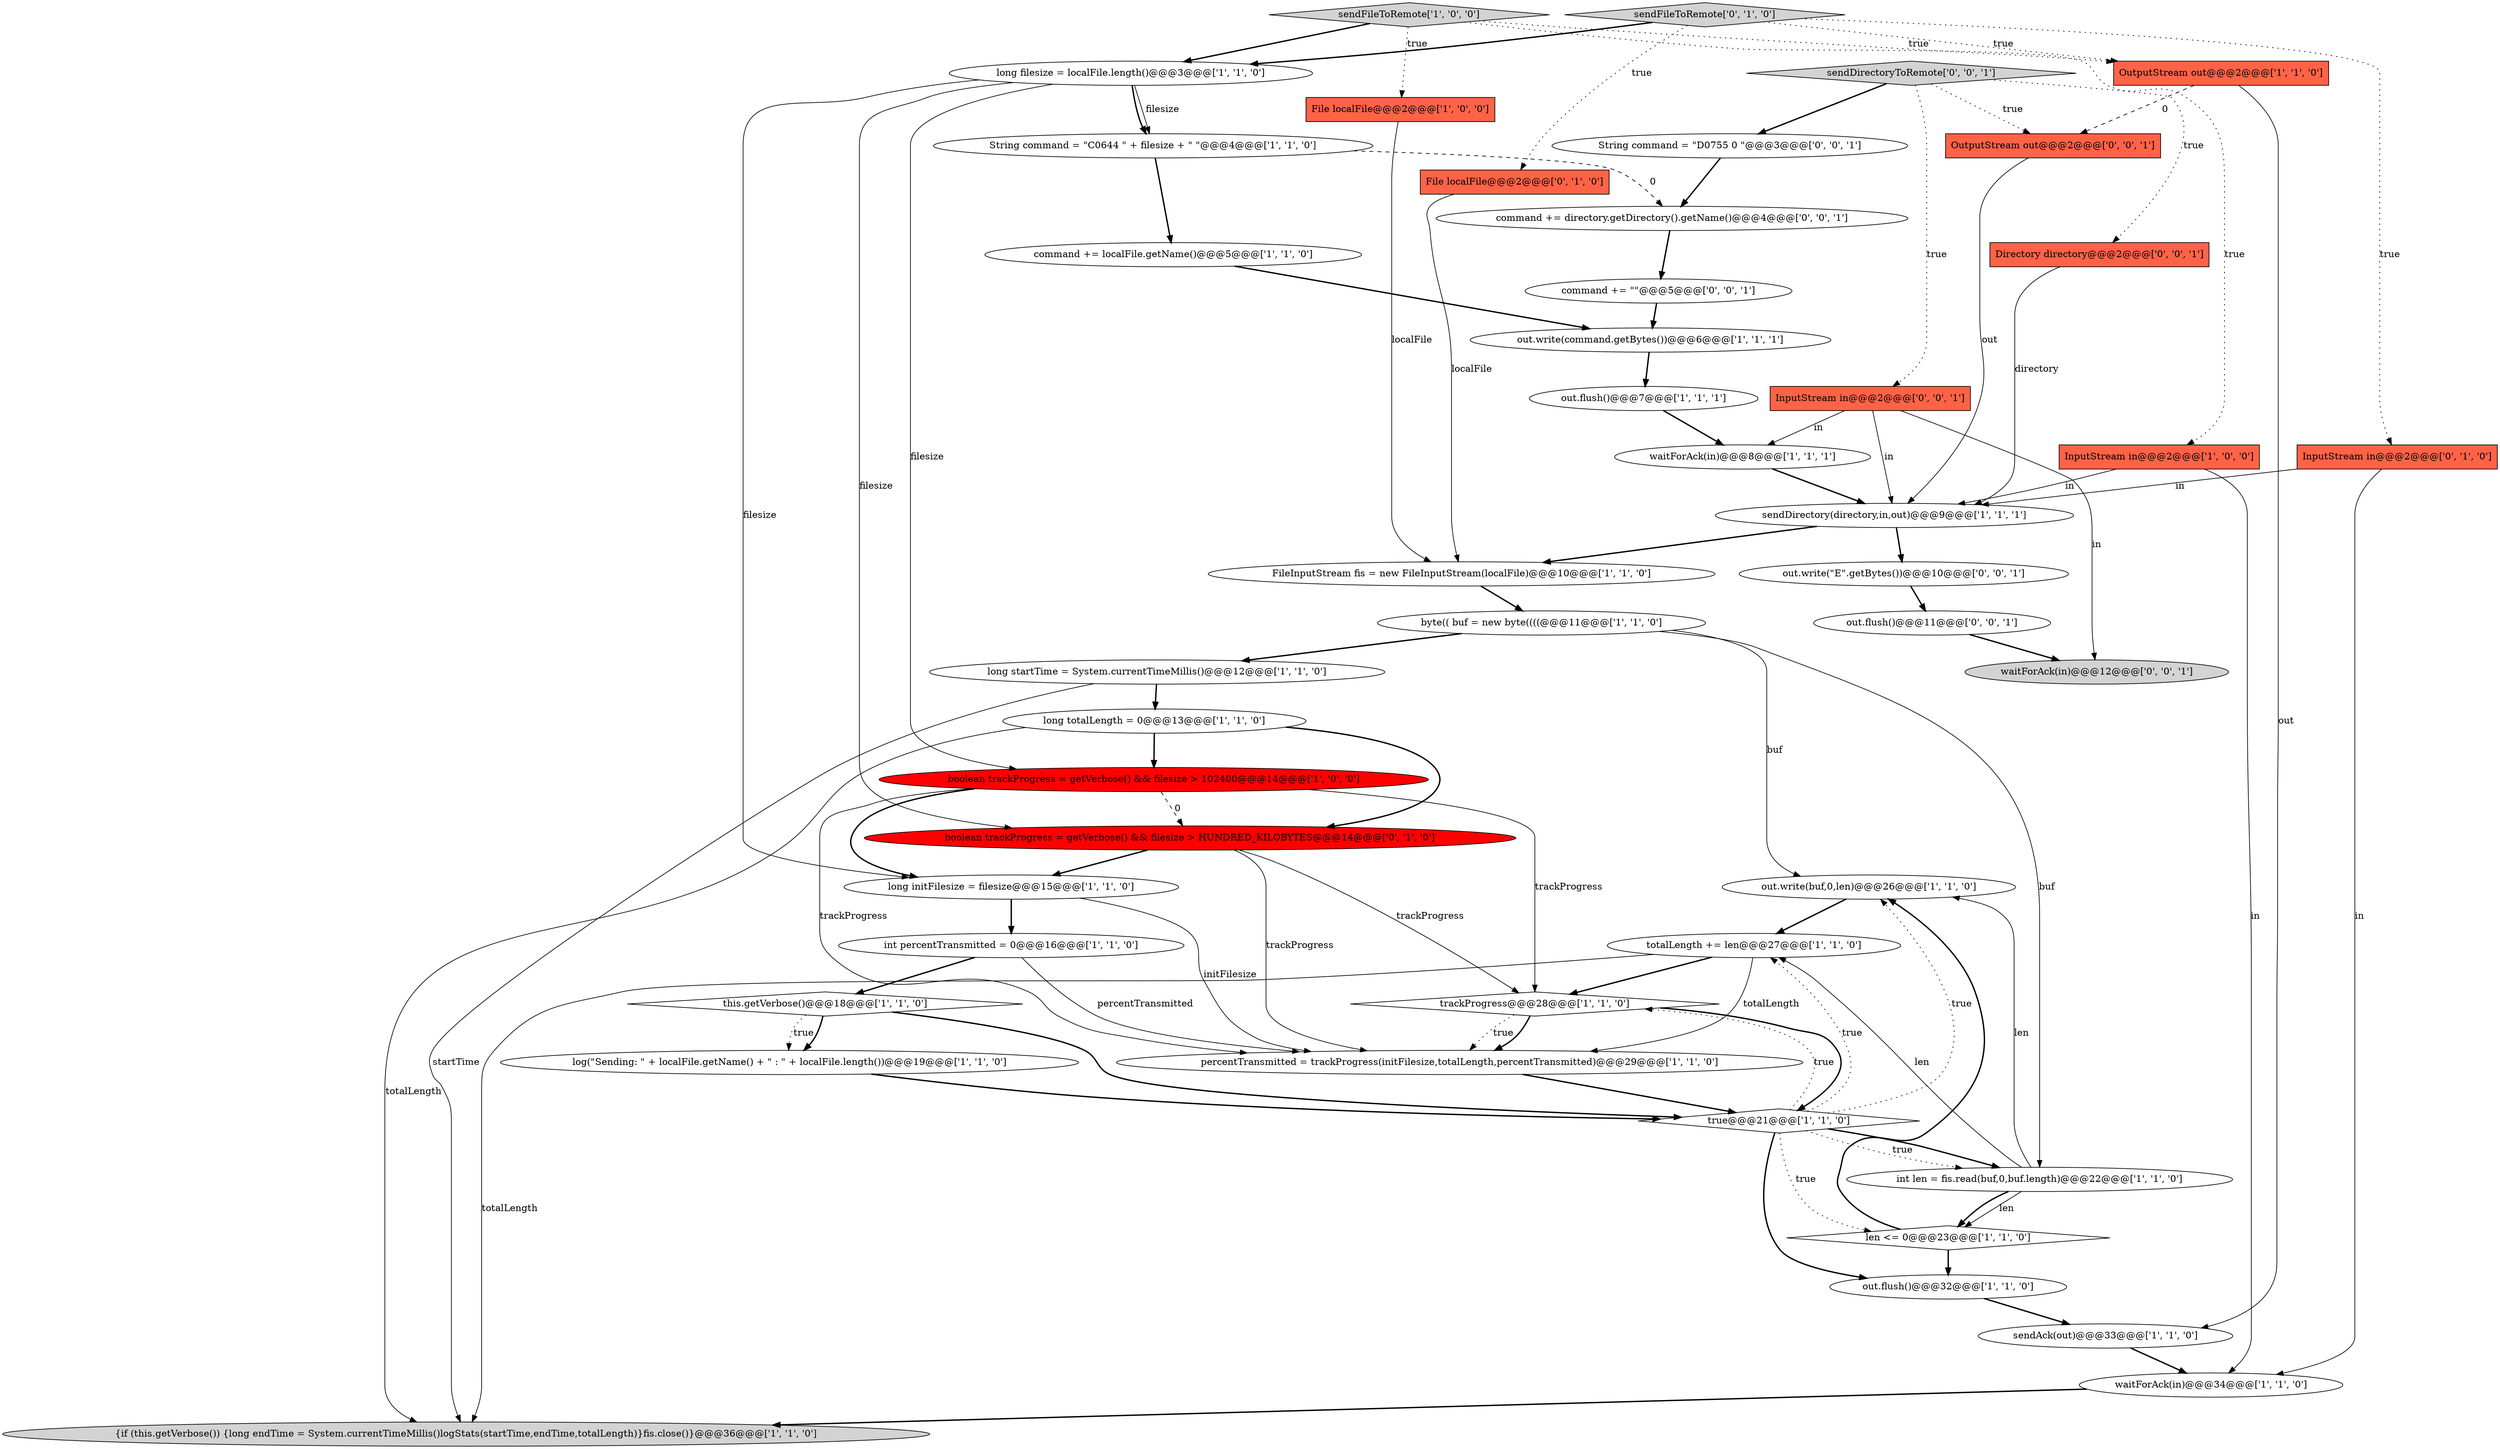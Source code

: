 digraph {
12 [style = filled, label = "File localFile@@@2@@@['1', '0', '0']", fillcolor = tomato, shape = box image = "AAA0AAABBB1BBB"];
25 [style = filled, label = "out.write(buf,0,len)@@@26@@@['1', '1', '0']", fillcolor = white, shape = ellipse image = "AAA0AAABBB1BBB"];
43 [style = filled, label = "out.flush()@@@11@@@['0', '0', '1']", fillcolor = white, shape = ellipse image = "AAA0AAABBB3BBB"];
40 [style = filled, label = "OutputStream out@@@2@@@['0', '0', '1']", fillcolor = tomato, shape = box image = "AAA0AAABBB3BBB"];
26 [style = filled, label = "out.flush()@@@32@@@['1', '1', '0']", fillcolor = white, shape = ellipse image = "AAA0AAABBB1BBB"];
28 [style = filled, label = "sendDirectory(directory,in,out)@@@9@@@['1', '1', '1']", fillcolor = white, shape = ellipse image = "AAA0AAABBB1BBB"];
29 [style = filled, label = "len <= 0@@@23@@@['1', '1', '0']", fillcolor = white, shape = diamond image = "AAA0AAABBB1BBB"];
7 [style = filled, label = "trackProgress@@@28@@@['1', '1', '0']", fillcolor = white, shape = diamond image = "AAA0AAABBB1BBB"];
31 [style = filled, label = "InputStream in@@@2@@@['0', '1', '0']", fillcolor = tomato, shape = box image = "AAA0AAABBB2BBB"];
33 [style = filled, label = "File localFile@@@2@@@['0', '1', '0']", fillcolor = tomato, shape = box image = "AAA0AAABBB2BBB"];
17 [style = filled, label = "{if (this.getVerbose()) {long endTime = System.currentTimeMillis()logStats(startTime,endTime,totalLength)}fis.close()}@@@36@@@['1', '1', '0']", fillcolor = lightgray, shape = ellipse image = "AAA0AAABBB1BBB"];
10 [style = filled, label = "byte(( buf = new byte((((@@@11@@@['1', '1', '0']", fillcolor = white, shape = ellipse image = "AAA0AAABBB1BBB"];
4 [style = filled, label = "totalLength += len@@@27@@@['1', '1', '0']", fillcolor = white, shape = ellipse image = "AAA0AAABBB1BBB"];
39 [style = filled, label = "InputStream in@@@2@@@['0', '0', '1']", fillcolor = tomato, shape = box image = "AAA0AAABBB3BBB"];
27 [style = filled, label = "percentTransmitted = trackProgress(initFilesize,totalLength,percentTransmitted)@@@29@@@['1', '1', '0']", fillcolor = white, shape = ellipse image = "AAA0AAABBB1BBB"];
6 [style = filled, label = "long startTime = System.currentTimeMillis()@@@12@@@['1', '1', '0']", fillcolor = white, shape = ellipse image = "AAA0AAABBB1BBB"];
1 [style = filled, label = "int percentTransmitted = 0@@@16@@@['1', '1', '0']", fillcolor = white, shape = ellipse image = "AAA0AAABBB1BBB"];
24 [style = filled, label = "OutputStream out@@@2@@@['1', '1', '0']", fillcolor = tomato, shape = box image = "AAA0AAABBB1BBB"];
42 [style = filled, label = "sendDirectoryToRemote['0', '0', '1']", fillcolor = lightgray, shape = diamond image = "AAA0AAABBB3BBB"];
15 [style = filled, label = "waitForAck(in)@@@8@@@['1', '1', '1']", fillcolor = white, shape = ellipse image = "AAA0AAABBB1BBB"];
35 [style = filled, label = "command += directory.getDirectory().getName()@@@4@@@['0', '0', '1']", fillcolor = white, shape = ellipse image = "AAA0AAABBB3BBB"];
34 [style = filled, label = "boolean trackProgress = getVerbose() && filesize > HUNDRED_KILOBYTES@@@14@@@['0', '1', '0']", fillcolor = red, shape = ellipse image = "AAA1AAABBB2BBB"];
3 [style = filled, label = "String command = \"C0644 \" + filesize + \" \"@@@4@@@['1', '1', '0']", fillcolor = white, shape = ellipse image = "AAA0AAABBB1BBB"];
30 [style = filled, label = "waitForAck(in)@@@34@@@['1', '1', '0']", fillcolor = white, shape = ellipse image = "AAA0AAABBB1BBB"];
16 [style = filled, label = "long initFilesize = filesize@@@15@@@['1', '1', '0']", fillcolor = white, shape = ellipse image = "AAA0AAABBB1BBB"];
11 [style = filled, label = "true@@@21@@@['1', '1', '0']", fillcolor = white, shape = diamond image = "AAA0AAABBB1BBB"];
37 [style = filled, label = "out.write(\"E\".getBytes())@@@10@@@['0', '0', '1']", fillcolor = white, shape = ellipse image = "AAA0AAABBB3BBB"];
20 [style = filled, label = "command += localFile.getName()@@@5@@@['1', '1', '0']", fillcolor = white, shape = ellipse image = "AAA0AAABBB1BBB"];
18 [style = filled, label = "out.flush()@@@7@@@['1', '1', '1']", fillcolor = white, shape = ellipse image = "AAA0AAABBB1BBB"];
5 [style = filled, label = "log(\"Sending: \" + localFile.getName() + \" : \" + localFile.length())@@@19@@@['1', '1', '0']", fillcolor = white, shape = ellipse image = "AAA0AAABBB1BBB"];
2 [style = filled, label = "sendAck(out)@@@33@@@['1', '1', '0']", fillcolor = white, shape = ellipse image = "AAA0AAABBB1BBB"];
19 [style = filled, label = "long totalLength = 0@@@13@@@['1', '1', '0']", fillcolor = white, shape = ellipse image = "AAA0AAABBB1BBB"];
22 [style = filled, label = "int len = fis.read(buf,0,buf.length)@@@22@@@['1', '1', '0']", fillcolor = white, shape = ellipse image = "AAA0AAABBB1BBB"];
14 [style = filled, label = "InputStream in@@@2@@@['1', '0', '0']", fillcolor = tomato, shape = box image = "AAA0AAABBB1BBB"];
36 [style = filled, label = "waitForAck(in)@@@12@@@['0', '0', '1']", fillcolor = lightgray, shape = ellipse image = "AAA0AAABBB3BBB"];
21 [style = filled, label = "long filesize = localFile.length()@@@3@@@['1', '1', '0']", fillcolor = white, shape = ellipse image = "AAA0AAABBB1BBB"];
8 [style = filled, label = "boolean trackProgress = getVerbose() && filesize > 102400@@@14@@@['1', '0', '0']", fillcolor = red, shape = ellipse image = "AAA1AAABBB1BBB"];
41 [style = filled, label = "String command = \"D0755 0 \"@@@3@@@['0', '0', '1']", fillcolor = white, shape = ellipse image = "AAA0AAABBB3BBB"];
13 [style = filled, label = "this.getVerbose()@@@18@@@['1', '1', '0']", fillcolor = white, shape = diamond image = "AAA0AAABBB1BBB"];
38 [style = filled, label = "Directory directory@@@2@@@['0', '0', '1']", fillcolor = tomato, shape = box image = "AAA0AAABBB3BBB"];
44 [style = filled, label = "command += \"\"@@@5@@@['0', '0', '1']", fillcolor = white, shape = ellipse image = "AAA0AAABBB3BBB"];
23 [style = filled, label = "sendFileToRemote['1', '0', '0']", fillcolor = lightgray, shape = diamond image = "AAA0AAABBB1BBB"];
9 [style = filled, label = "out.write(command.getBytes())@@@6@@@['1', '1', '1']", fillcolor = white, shape = ellipse image = "AAA0AAABBB1BBB"];
32 [style = filled, label = "sendFileToRemote['0', '1', '0']", fillcolor = lightgray, shape = diamond image = "AAA0AAABBB2BBB"];
0 [style = filled, label = "FileInputStream fis = new FileInputStream(localFile)@@@10@@@['1', '1', '0']", fillcolor = white, shape = ellipse image = "AAA0AAABBB1BBB"];
8->16 [style = bold, label=""];
42->41 [style = bold, label=""];
8->7 [style = solid, label="trackProgress"];
39->28 [style = solid, label="in"];
20->9 [style = bold, label=""];
12->0 [style = solid, label="localFile"];
13->5 [style = dotted, label="true"];
1->13 [style = bold, label=""];
6->17 [style = solid, label="startTime"];
28->0 [style = bold, label=""];
37->43 [style = bold, label=""];
19->17 [style = solid, label="totalLength"];
14->30 [style = solid, label="in"];
4->17 [style = solid, label="totalLength"];
7->27 [style = dotted, label="true"];
42->38 [style = dotted, label="true"];
1->27 [style = solid, label="percentTransmitted"];
39->15 [style = solid, label="in"];
21->3 [style = bold, label=""];
11->7 [style = dotted, label="true"];
19->34 [style = bold, label=""];
14->28 [style = solid, label="in"];
7->11 [style = bold, label=""];
28->37 [style = bold, label=""];
32->24 [style = dotted, label="true"];
35->44 [style = bold, label=""];
18->15 [style = bold, label=""];
8->34 [style = dashed, label="0"];
24->40 [style = dashed, label="0"];
13->11 [style = bold, label=""];
29->26 [style = bold, label=""];
23->14 [style = dotted, label="true"];
27->11 [style = bold, label=""];
13->5 [style = bold, label=""];
5->11 [style = bold, label=""];
23->24 [style = dotted, label="true"];
32->31 [style = dotted, label="true"];
10->22 [style = solid, label="buf"];
33->0 [style = solid, label="localFile"];
11->26 [style = bold, label=""];
34->27 [style = solid, label="trackProgress"];
42->39 [style = dotted, label="true"];
30->17 [style = bold, label=""];
3->35 [style = dashed, label="0"];
21->3 [style = solid, label="filesize"];
11->29 [style = dotted, label="true"];
43->36 [style = bold, label=""];
31->30 [style = solid, label="in"];
39->36 [style = solid, label="in"];
22->29 [style = bold, label=""];
31->28 [style = solid, label="in"];
11->4 [style = dotted, label="true"];
38->28 [style = solid, label="directory"];
42->40 [style = dotted, label="true"];
10->25 [style = solid, label="buf"];
10->6 [style = bold, label=""];
4->7 [style = bold, label=""];
32->33 [style = dotted, label="true"];
21->16 [style = solid, label="filesize"];
4->27 [style = solid, label="totalLength"];
34->7 [style = solid, label="trackProgress"];
9->18 [style = bold, label=""];
15->28 [style = bold, label=""];
16->1 [style = bold, label=""];
34->16 [style = bold, label=""];
11->22 [style = bold, label=""];
24->2 [style = solid, label="out"];
22->25 [style = solid, label="len"];
44->9 [style = bold, label=""];
41->35 [style = bold, label=""];
32->21 [style = bold, label=""];
21->8 [style = solid, label="filesize"];
25->4 [style = bold, label=""];
29->25 [style = bold, label=""];
6->19 [style = bold, label=""];
11->22 [style = dotted, label="true"];
19->8 [style = bold, label=""];
22->29 [style = solid, label="len"];
16->27 [style = solid, label="initFilesize"];
26->2 [style = bold, label=""];
0->10 [style = bold, label=""];
3->20 [style = bold, label=""];
11->25 [style = dotted, label="true"];
23->21 [style = bold, label=""];
21->34 [style = solid, label="filesize"];
7->27 [style = bold, label=""];
2->30 [style = bold, label=""];
23->12 [style = dotted, label="true"];
8->27 [style = solid, label="trackProgress"];
22->4 [style = solid, label="len"];
40->28 [style = solid, label="out"];
}
